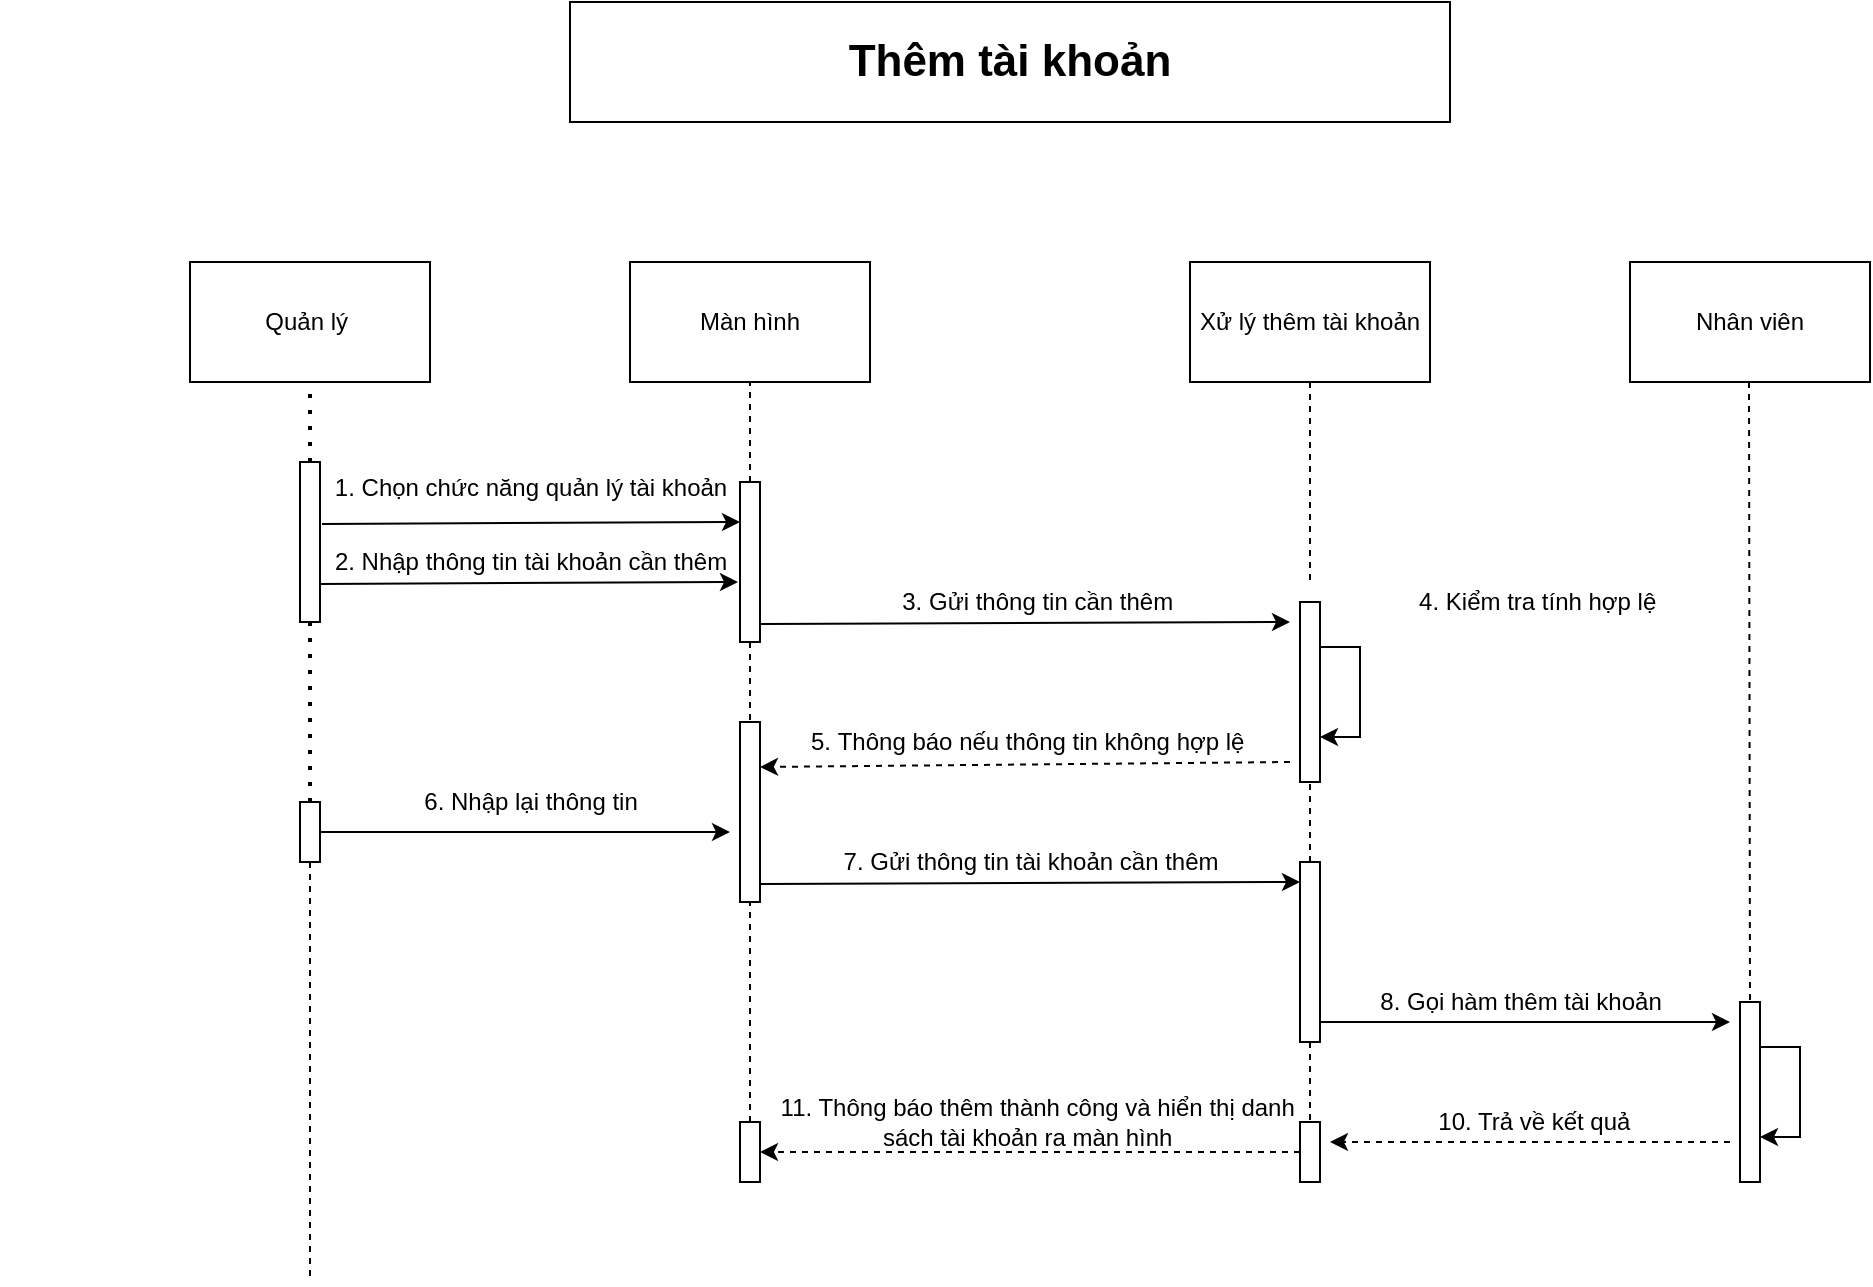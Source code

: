 <mxfile version="17.4.2" type="device"><diagram id="G20v72Neg2xf0-jTfZIO" name="Page-1"><mxGraphModel dx="1888" dy="649" grid="1" gridSize="10" guides="1" tooltips="1" connect="1" arrows="1" fold="1" page="1" pageScale="1" pageWidth="850" pageHeight="1100" math="0" shadow="0"><root><mxCell id="0"/><mxCell id="1" parent="0"/><mxCell id="6xQARc-2DDXUco_oK4VA-1" value="&lt;b&gt;&lt;font style=&quot;font-size: 22px&quot;&gt;Thêm tài khoản&lt;/font&gt;&lt;/b&gt;" style="rounded=0;whiteSpace=wrap;html=1;" parent="1" vertex="1"><mxGeometry x="230" y="50" width="440" height="60" as="geometry"/></mxCell><mxCell id="6xQARc-2DDXUco_oK4VA-2" value="Quản lý&amp;nbsp;" style="rounded=0;whiteSpace=wrap;html=1;" parent="1" vertex="1"><mxGeometry x="40" y="180" width="120" height="60" as="geometry"/></mxCell><mxCell id="6xQARc-2DDXUco_oK4VA-3" value="Màn hình" style="rounded=0;whiteSpace=wrap;html=1;" parent="1" vertex="1"><mxGeometry x="260" y="180" width="120" height="60" as="geometry"/></mxCell><mxCell id="6xQARc-2DDXUco_oK4VA-4" value="Xử lý thêm tài khoản" style="rounded=0;whiteSpace=wrap;html=1;" parent="1" vertex="1"><mxGeometry x="540" y="180" width="120" height="60" as="geometry"/></mxCell><mxCell id="6xQARc-2DDXUco_oK4VA-5" value="Nhân viên" style="rounded=0;whiteSpace=wrap;html=1;" parent="1" vertex="1"><mxGeometry x="760" y="180" width="120" height="60" as="geometry"/></mxCell><mxCell id="6xQARc-2DDXUco_oK4VA-6" value="" style="rounded=0;whiteSpace=wrap;html=1;" parent="1" vertex="1"><mxGeometry x="95" y="280" width="10" height="80" as="geometry"/></mxCell><mxCell id="6xQARc-2DDXUco_oK4VA-42" style="edgeStyle=orthogonalEdgeStyle;rounded=0;orthogonalLoop=1;jettySize=auto;html=1;entryX=1;entryY=0.5;entryDx=0;entryDy=0;dashed=1;" parent="1" source="6xQARc-2DDXUco_oK4VA-7" target="6xQARc-2DDXUco_oK4VA-16" edge="1"><mxGeometry relative="1" as="geometry"/></mxCell><mxCell id="6xQARc-2DDXUco_oK4VA-7" value="" style="rounded=0;whiteSpace=wrap;html=1;" parent="1" vertex="1"><mxGeometry x="595" y="610" width="10" height="30" as="geometry"/></mxCell><mxCell id="6xQARc-2DDXUco_oK4VA-8" value="" style="rounded=0;whiteSpace=wrap;html=1;" parent="1" vertex="1"><mxGeometry x="315" y="410" width="10" height="90" as="geometry"/></mxCell><mxCell id="6xQARc-2DDXUco_oK4VA-9" value="" style="rounded=0;whiteSpace=wrap;html=1;" parent="1" vertex="1"><mxGeometry x="315" y="290" width="10" height="80" as="geometry"/></mxCell><mxCell id="6xQARc-2DDXUco_oK4VA-32" style="edgeStyle=orthogonalEdgeStyle;rounded=0;orthogonalLoop=1;jettySize=auto;html=1;exitX=1;exitY=1;exitDx=0;exitDy=0;" parent="1" source="6xQARc-2DDXUco_oK4VA-10" edge="1"><mxGeometry relative="1" as="geometry"><mxPoint x="810" y="560" as="targetPoint"/><Array as="points"><mxPoint x="760" y="560"/><mxPoint x="760" y="560"/></Array></mxGeometry></mxCell><mxCell id="6xQARc-2DDXUco_oK4VA-10" value="" style="rounded=0;whiteSpace=wrap;html=1;" parent="1" vertex="1"><mxGeometry x="595" y="480" width="10" height="90" as="geometry"/></mxCell><mxCell id="6xQARc-2DDXUco_oK4VA-11" value="" style="rounded=0;whiteSpace=wrap;html=1;" parent="1" vertex="1"><mxGeometry x="595" y="350" width="10" height="90" as="geometry"/></mxCell><mxCell id="6xQARc-2DDXUco_oK4VA-12" value="" style="rounded=0;whiteSpace=wrap;html=1;" parent="1" vertex="1"><mxGeometry x="815" y="550" width="10" height="90" as="geometry"/></mxCell><mxCell id="6xQARc-2DDXUco_oK4VA-16" value="" style="rounded=0;whiteSpace=wrap;html=1;" parent="1" vertex="1"><mxGeometry x="315" y="610" width="10" height="30" as="geometry"/></mxCell><mxCell id="6xQARc-2DDXUco_oK4VA-17" value="" style="rounded=0;whiteSpace=wrap;html=1;" parent="1" vertex="1"><mxGeometry x="95" y="450" width="10" height="30" as="geometry"/></mxCell><mxCell id="6xQARc-2DDXUco_oK4VA-18" value="" style="endArrow=none;dashed=1;html=1;dashPattern=1 3;strokeWidth=2;rounded=0;entryX=0.5;entryY=1;entryDx=0;entryDy=0;exitX=0.5;exitY=0;exitDx=0;exitDy=0;" parent="1" source="6xQARc-2DDXUco_oK4VA-6" target="6xQARc-2DDXUco_oK4VA-2" edge="1"><mxGeometry width="50" height="50" relative="1" as="geometry"><mxPoint x="400" y="390" as="sourcePoint"/><mxPoint x="450" y="340" as="targetPoint"/></mxGeometry></mxCell><mxCell id="6xQARc-2DDXUco_oK4VA-19" value="" style="endArrow=none;dashed=1;html=1;dashPattern=1 3;strokeWidth=2;rounded=0;entryX=0.5;entryY=0;entryDx=0;entryDy=0;exitX=0.5;exitY=1;exitDx=0;exitDy=0;" parent="1" source="6xQARc-2DDXUco_oK4VA-6" target="6xQARc-2DDXUco_oK4VA-17" edge="1"><mxGeometry width="50" height="50" relative="1" as="geometry"><mxPoint x="110" y="290" as="sourcePoint"/><mxPoint x="110" y="250" as="targetPoint"/></mxGeometry></mxCell><mxCell id="6xQARc-2DDXUco_oK4VA-21" value="" style="endArrow=none;dashed=1;html=1;rounded=0;exitX=0.5;exitY=1;exitDx=0;exitDy=0;" parent="1" source="6xQARc-2DDXUco_oK4VA-17" edge="1"><mxGeometry width="50" height="50" relative="1" as="geometry"><mxPoint x="400" y="390" as="sourcePoint"/><mxPoint x="100" y="690" as="targetPoint"/></mxGeometry></mxCell><mxCell id="6xQARc-2DDXUco_oK4VA-22" value="" style="endArrow=none;dashed=1;html=1;rounded=0;entryX=0.5;entryY=1;entryDx=0;entryDy=0;exitX=0.5;exitY=0;exitDx=0;exitDy=0;" parent="1" source="6xQARc-2DDXUco_oK4VA-9" target="6xQARc-2DDXUco_oK4VA-3" edge="1"><mxGeometry width="50" height="50" relative="1" as="geometry"><mxPoint x="400" y="390" as="sourcePoint"/><mxPoint x="450" y="340" as="targetPoint"/></mxGeometry></mxCell><mxCell id="6xQARc-2DDXUco_oK4VA-23" value="" style="endArrow=none;dashed=1;html=1;rounded=0;exitX=0.5;exitY=1;exitDx=0;exitDy=0;" parent="1" source="6xQARc-2DDXUco_oK4VA-4" edge="1"><mxGeometry width="50" height="50" relative="1" as="geometry"><mxPoint x="330" y="300" as="sourcePoint"/><mxPoint x="600" y="340" as="targetPoint"/></mxGeometry></mxCell><mxCell id="6xQARc-2DDXUco_oK4VA-24" value="" style="endArrow=none;dashed=1;html=1;rounded=0;" parent="1" edge="1"><mxGeometry width="50" height="50" relative="1" as="geometry"><mxPoint x="320" y="610" as="sourcePoint"/><mxPoint x="320" y="500" as="targetPoint"/></mxGeometry></mxCell><mxCell id="6xQARc-2DDXUco_oK4VA-25" value="" style="endArrow=none;dashed=1;html=1;rounded=0;entryX=0.5;entryY=0;entryDx=0;entryDy=0;exitX=0.5;exitY=1;exitDx=0;exitDy=0;" parent="1" source="6xQARc-2DDXUco_oK4VA-9" target="6xQARc-2DDXUco_oK4VA-8" edge="1"><mxGeometry width="50" height="50" relative="1" as="geometry"><mxPoint x="350" y="320" as="sourcePoint"/><mxPoint x="350" y="270" as="targetPoint"/></mxGeometry></mxCell><mxCell id="6xQARc-2DDXUco_oK4VA-26" value="" style="endArrow=none;dashed=1;html=1;rounded=0;entryX=0.5;entryY=1;entryDx=0;entryDy=0;exitX=0.5;exitY=0;exitDx=0;exitDy=0;" parent="1" source="6xQARc-2DDXUco_oK4VA-10" target="6xQARc-2DDXUco_oK4VA-11" edge="1"><mxGeometry width="50" height="50" relative="1" as="geometry"><mxPoint x="610" y="250" as="sourcePoint"/><mxPoint x="610" y="370" as="targetPoint"/></mxGeometry></mxCell><mxCell id="6xQARc-2DDXUco_oK4VA-27" value="" style="endArrow=none;dashed=1;html=1;rounded=0;" parent="1" edge="1"><mxGeometry width="50" height="50" relative="1" as="geometry"><mxPoint x="600" y="570" as="sourcePoint"/><mxPoint x="600" y="610" as="targetPoint"/></mxGeometry></mxCell><mxCell id="6xQARc-2DDXUco_oK4VA-28" value="" style="endArrow=none;dashed=1;html=1;rounded=0;exitX=0.5;exitY=1;exitDx=0;exitDy=0;" parent="1" edge="1"><mxGeometry width="50" height="50" relative="1" as="geometry"><mxPoint x="819.5" y="240" as="sourcePoint"/><mxPoint x="820" y="550" as="targetPoint"/></mxGeometry></mxCell><mxCell id="6xQARc-2DDXUco_oK4VA-30" style="edgeStyle=orthogonalEdgeStyle;rounded=0;orthogonalLoop=1;jettySize=auto;html=1;exitX=1;exitY=0.25;exitDx=0;exitDy=0;entryX=1;entryY=0.75;entryDx=0;entryDy=0;" parent="1" source="6xQARc-2DDXUco_oK4VA-11" target="6xQARc-2DDXUco_oK4VA-11" edge="1"><mxGeometry relative="1" as="geometry"/></mxCell><mxCell id="6xQARc-2DDXUco_oK4VA-31" style="edgeStyle=orthogonalEdgeStyle;rounded=0;orthogonalLoop=1;jettySize=auto;html=1;exitX=1;exitY=0.25;exitDx=0;exitDy=0;entryX=1;entryY=0.75;entryDx=0;entryDy=0;" parent="1" source="6xQARc-2DDXUco_oK4VA-12" target="6xQARc-2DDXUco_oK4VA-12" edge="1"><mxGeometry relative="1" as="geometry"/></mxCell><mxCell id="6xQARc-2DDXUco_oK4VA-33" value="" style="endArrow=classic;html=1;rounded=0;exitX=1;exitY=0.5;exitDx=0;exitDy=0;" parent="1" source="6xQARc-2DDXUco_oK4VA-17" edge="1"><mxGeometry width="50" height="50" relative="1" as="geometry"><mxPoint x="400" y="390" as="sourcePoint"/><mxPoint x="310" y="465" as="targetPoint"/></mxGeometry></mxCell><mxCell id="6xQARc-2DDXUco_oK4VA-34" value="" style="endArrow=classic;html=1;rounded=0;exitX=1;exitY=0.5;exitDx=0;exitDy=0;entryX=-0.1;entryY=0.675;entryDx=0;entryDy=0;entryPerimeter=0;" parent="1" edge="1"><mxGeometry width="50" height="50" relative="1" as="geometry"><mxPoint x="106" y="311" as="sourcePoint"/><mxPoint x="315" y="310" as="targetPoint"/></mxGeometry></mxCell><mxCell id="6xQARc-2DDXUco_oK4VA-35" value="" style="endArrow=classic;html=1;rounded=0;exitX=1;exitY=0.5;exitDx=0;exitDy=0;entryX=-0.1;entryY=0.675;entryDx=0;entryDy=0;entryPerimeter=0;" parent="1" edge="1"><mxGeometry width="50" height="50" relative="1" as="geometry"><mxPoint x="105" y="341" as="sourcePoint"/><mxPoint x="314" y="340" as="targetPoint"/></mxGeometry></mxCell><mxCell id="6xQARc-2DDXUco_oK4VA-36" value="" style="endArrow=classic;html=1;rounded=0;exitX=1;exitY=0.5;exitDx=0;exitDy=0;" parent="1" edge="1"><mxGeometry width="50" height="50" relative="1" as="geometry"><mxPoint x="325" y="361" as="sourcePoint"/><mxPoint x="590" y="360" as="targetPoint"/></mxGeometry></mxCell><mxCell id="6xQARc-2DDXUco_oK4VA-37" value="" style="endArrow=classic;html=1;rounded=0;exitX=1;exitY=0.5;exitDx=0;exitDy=0;entryX=0;entryY=0;entryDx=0;entryDy=0;" parent="1" edge="1"><mxGeometry width="50" height="50" relative="1" as="geometry"><mxPoint x="325" y="491" as="sourcePoint"/><mxPoint x="595" y="490.0" as="targetPoint"/></mxGeometry></mxCell><mxCell id="6xQARc-2DDXUco_oK4VA-40" value="" style="endArrow=classic;html=1;rounded=0;entryX=1;entryY=0.25;entryDx=0;entryDy=0;dashed=1;" parent="1" target="6xQARc-2DDXUco_oK4VA-8" edge="1"><mxGeometry width="50" height="50" relative="1" as="geometry"><mxPoint x="590" y="430" as="sourcePoint"/><mxPoint x="450" y="340" as="targetPoint"/></mxGeometry></mxCell><mxCell id="6xQARc-2DDXUco_oK4VA-41" value="" style="endArrow=classic;html=1;rounded=0;dashed=1;" parent="1" edge="1"><mxGeometry width="50" height="50" relative="1" as="geometry"><mxPoint x="810" y="620" as="sourcePoint"/><mxPoint x="610" y="620" as="targetPoint"/></mxGeometry></mxCell><mxCell id="6xQARc-2DDXUco_oK4VA-44" value="&lt;font style=&quot;font-size: 12px&quot;&gt;&amp;nbsp; &amp;nbsp; &amp;nbsp; &amp;nbsp; &amp;nbsp; &amp;nbsp; &amp;nbsp; &amp;nbsp; &amp;nbsp; &amp;nbsp; &amp;nbsp; &amp;nbsp; &amp;nbsp; &amp;nbsp; &amp;nbsp; &amp;nbsp; &amp;nbsp; &amp;nbsp; &amp;nbsp; &amp;nbsp; &amp;nbsp; 1. Chọn chức năng quản lý tài khoản&lt;/font&gt;" style="text;html=1;align=center;verticalAlign=middle;resizable=0;points=[];autosize=1;strokeColor=none;fillColor=none;fontSize=22;" parent="1" vertex="1"><mxGeometry x="-35" y="270" width="350" height="40" as="geometry"/></mxCell><mxCell id="6xQARc-2DDXUco_oK4VA-45" value="&amp;nbsp; &amp;nbsp; &amp;nbsp; &amp;nbsp; &amp;nbsp; &amp;nbsp; &amp;nbsp; &amp;nbsp; &amp;nbsp; &amp;nbsp; &amp;nbsp; &amp;nbsp; &amp;nbsp; &amp;nbsp; &amp;nbsp; &amp;nbsp; &amp;nbsp; &amp;nbsp; &amp;nbsp; &amp;nbsp; &amp;nbsp; &amp;nbsp; &amp;nbsp; &amp;nbsp; 2. Nhập thông tin tài khoản cần thêm" style="text;html=1;align=center;verticalAlign=middle;resizable=0;points=[];autosize=1;strokeColor=none;fillColor=none;fontSize=12;" parent="1" vertex="1"><mxGeometry x="-55" y="320" width="370" height="20" as="geometry"/></mxCell><mxCell id="6xQARc-2DDXUco_oK4VA-46" value="&amp;nbsp; &amp;nbsp; &amp;nbsp; &amp;nbsp; &amp;nbsp; &amp;nbsp; &amp;nbsp; &amp;nbsp; &amp;nbsp; &amp;nbsp; &amp;nbsp; &amp;nbsp; &amp;nbsp; &amp;nbsp; &amp;nbsp; &amp;nbsp; &amp;nbsp; &amp;nbsp; &amp;nbsp; &amp;nbsp; &amp;nbsp; &amp;nbsp; &amp;nbsp; &amp;nbsp; &amp;nbsp; &amp;nbsp; &amp;nbsp; 6. Nhập lại thông tin" style="text;html=1;align=center;verticalAlign=middle;resizable=0;points=[];autosize=1;strokeColor=none;fillColor=none;fontSize=12;" parent="1" vertex="1"><mxGeometry x="-30" y="440" width="300" height="20" as="geometry"/></mxCell><mxCell id="6xQARc-2DDXUco_oK4VA-47" value="&amp;nbsp; &amp;nbsp; &amp;nbsp; &amp;nbsp; &amp;nbsp; &amp;nbsp; &amp;nbsp; &amp;nbsp; &amp;nbsp; &amp;nbsp; &amp;nbsp; &amp;nbsp; &amp;nbsp; &amp;nbsp; &amp;nbsp; &amp;nbsp; &amp;nbsp; &amp;nbsp; &amp;nbsp; &amp;nbsp; &amp;nbsp; &amp;nbsp; &amp;nbsp; &amp;nbsp; &amp;nbsp; &amp;nbsp; &amp;nbsp; &amp;nbsp; &amp;nbsp; &amp;nbsp; &amp;nbsp; &amp;nbsp; &amp;nbsp; &amp;nbsp; &amp;nbsp; &amp;nbsp; &amp;nbsp; 3. Gửi thông tin cần thêm" style="text;html=1;align=center;verticalAlign=middle;resizable=0;points=[];autosize=1;strokeColor=none;fillColor=none;fontSize=12;" parent="1" vertex="1"><mxGeometry x="140" y="340" width="400" height="20" as="geometry"/></mxCell><mxCell id="6xQARc-2DDXUco_oK4VA-48" value="&amp;nbsp; &amp;nbsp; &amp;nbsp; &amp;nbsp; &amp;nbsp; &amp;nbsp; &amp;nbsp; &amp;nbsp; &amp;nbsp; &amp;nbsp; &amp;nbsp; &amp;nbsp; &amp;nbsp; &amp;nbsp; &amp;nbsp; &amp;nbsp; &amp;nbsp; &amp;nbsp; &amp;nbsp; &amp;nbsp; &amp;nbsp; &amp;nbsp; &amp;nbsp; &amp;nbsp; &amp;nbsp; &amp;nbsp; &amp;nbsp; &amp;nbsp; &amp;nbsp; &amp;nbsp; &amp;nbsp; &amp;nbsp; &amp;nbsp;5.&amp;nbsp;Thông báo nếu thông tin không hợp lệ" style="text;html=1;align=center;verticalAlign=middle;resizable=0;points=[];autosize=1;strokeColor=none;fillColor=none;fontSize=12;" parent="1" vertex="1"><mxGeometry x="125" y="410" width="450" height="20" as="geometry"/></mxCell><mxCell id="6xQARc-2DDXUco_oK4VA-49" value="&amp;nbsp; &amp;nbsp; &amp;nbsp; &amp;nbsp; &amp;nbsp; &amp;nbsp; &amp;nbsp; &amp;nbsp; &amp;nbsp; &amp;nbsp; &amp;nbsp; &amp;nbsp; &amp;nbsp; &amp;nbsp; &amp;nbsp; &amp;nbsp; &amp;nbsp; &amp;nbsp; &amp;nbsp; &amp;nbsp; &amp;nbsp; &amp;nbsp; &amp;nbsp; &amp;nbsp; &amp;nbsp; &amp;nbsp; &amp;nbsp; &amp;nbsp; &amp;nbsp; &amp;nbsp; &amp;nbsp; &amp;nbsp; &amp;nbsp; 7. Gửi thông tin tài khoản cần thêm" style="text;html=1;align=center;verticalAlign=middle;resizable=0;points=[];autosize=1;strokeColor=none;fillColor=none;fontSize=12;" parent="1" vertex="1"><mxGeometry x="140" y="470" width="420" height="20" as="geometry"/></mxCell><mxCell id="6xQARc-2DDXUco_oK4VA-50" value="&amp;nbsp; &amp;nbsp; &amp;nbsp; &amp;nbsp; &amp;nbsp; &amp;nbsp; &amp;nbsp; &amp;nbsp; &amp;nbsp; &amp;nbsp; &amp;nbsp; &amp;nbsp; &amp;nbsp; &amp;nbsp; &amp;nbsp; &amp;nbsp; &amp;nbsp; &amp;nbsp; &amp;nbsp; &amp;nbsp; &amp;nbsp; &amp;nbsp; &amp;nbsp; &amp;nbsp; &amp;nbsp; &amp;nbsp; &amp;nbsp; &amp;nbsp; &amp;nbsp; &amp;nbsp; &amp;nbsp; &amp;nbsp; &amp;nbsp; &amp;nbsp; &amp;nbsp; &amp;nbsp; &amp;nbsp; 11. Thông báo thêm thành công và hiển thị danh&lt;br&gt;&amp;nbsp; &amp;nbsp; &amp;nbsp; &amp;nbsp; &amp;nbsp; &amp;nbsp; &amp;nbsp; &amp;nbsp; &amp;nbsp; &amp;nbsp; &amp;nbsp; &amp;nbsp; &amp;nbsp; &amp;nbsp; &amp;nbsp; &amp;nbsp; &amp;nbsp; &amp;nbsp; &amp;nbsp; &amp;nbsp; &amp;nbsp; &amp;nbsp; &amp;nbsp; &amp;nbsp; &amp;nbsp; &amp;nbsp; &amp;nbsp; &amp;nbsp; &amp;nbsp; &amp;nbsp; &amp;nbsp; &amp;nbsp; &amp;nbsp; &amp;nbsp; &amp;nbsp; &amp;nbsp;sách tài khoản ra màn hình" style="text;html=1;align=center;verticalAlign=middle;resizable=0;points=[];autosize=1;strokeColor=none;fillColor=none;fontSize=12;" parent="1" vertex="1"><mxGeometry x="80" y="595" width="520" height="30" as="geometry"/></mxCell><mxCell id="6xQARc-2DDXUco_oK4VA-51" value="&amp;nbsp; &amp;nbsp; &amp;nbsp; &amp;nbsp; &amp;nbsp; &amp;nbsp; &amp;nbsp; &amp;nbsp; &amp;nbsp; &amp;nbsp; &amp;nbsp; &amp;nbsp; &amp;nbsp; &amp;nbsp; &amp;nbsp; &amp;nbsp; &amp;nbsp; &amp;nbsp; &amp;nbsp; &amp;nbsp; &amp;nbsp; &amp;nbsp; 4. Kiểm tra tính hợp lệ" style="text;html=1;align=center;verticalAlign=middle;resizable=0;points=[];autosize=1;strokeColor=none;fillColor=none;fontSize=12;" parent="1" vertex="1"><mxGeometry x="500" y="340" width="280" height="20" as="geometry"/></mxCell><mxCell id="6xQARc-2DDXUco_oK4VA-52" value="&amp;nbsp; &amp;nbsp; &amp;nbsp; &amp;nbsp; &amp;nbsp; &amp;nbsp; &amp;nbsp; &amp;nbsp; &amp;nbsp; &amp;nbsp; &amp;nbsp; &amp;nbsp; &amp;nbsp; &amp;nbsp; &amp;nbsp; &amp;nbsp; &amp;nbsp; &amp;nbsp; &amp;nbsp; &amp;nbsp; &amp;nbsp; &amp;nbsp; &amp;nbsp;8. Gọi hàm thêm tài khoản" style="text;html=1;align=center;verticalAlign=middle;resizable=0;points=[];autosize=1;strokeColor=none;fillColor=none;fontSize=12;" parent="1" vertex="1"><mxGeometry x="475" y="540" width="310" height="20" as="geometry"/></mxCell><mxCell id="6xQARc-2DDXUco_oK4VA-53" value="&amp;nbsp; &amp;nbsp; &amp;nbsp; &amp;nbsp; &amp;nbsp; &amp;nbsp; &amp;nbsp; &amp;nbsp; &amp;nbsp; &amp;nbsp; &amp;nbsp; &amp;nbsp; &amp;nbsp; &amp;nbsp; &amp;nbsp; &amp;nbsp; &amp;nbsp; &amp;nbsp; &amp;nbsp; &amp;nbsp; &amp;nbsp; &amp;nbsp; &amp;nbsp; &amp;nbsp; &amp;nbsp;10. Trả về kết quả" style="text;html=1;align=center;verticalAlign=middle;resizable=0;points=[];autosize=1;strokeColor=none;fillColor=none;fontSize=12;" parent="1" vertex="1"><mxGeometry x="495" y="600" width="270" height="20" as="geometry"/></mxCell></root></mxGraphModel></diagram></mxfile>